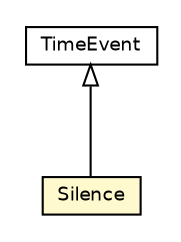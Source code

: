 #!/usr/local/bin/dot
#
# Class diagram 
# Generated by UMLGraph version R5_6-24-gf6e263 (http://www.umlgraph.org/)
#

digraph G {
	edge [fontname="Helvetica",fontsize=10,labelfontname="Helvetica",labelfontsize=10];
	node [fontname="Helvetica",fontsize=10,shape=plaintext];
	nodesep=0.25;
	ranksep=0.5;
	// com.rockhoppertech.music.series.time.TimeEvent
	c9772 [label=<<table title="com.rockhoppertech.music.series.time.TimeEvent" border="0" cellborder="1" cellspacing="0" cellpadding="2" port="p" href="./TimeEvent.html">
		<tr><td><table border="0" cellspacing="0" cellpadding="1">
<tr><td align="center" balign="center"> TimeEvent </td></tr>
		</table></td></tr>
		</table>>, URL="./TimeEvent.html", fontname="Helvetica", fontcolor="black", fontsize=9.0];
	// com.rockhoppertech.music.series.time.Silence
	c9775 [label=<<table title="com.rockhoppertech.music.series.time.Silence" border="0" cellborder="1" cellspacing="0" cellpadding="2" port="p" bgcolor="lemonChiffon" href="./Silence.html">
		<tr><td><table border="0" cellspacing="0" cellpadding="1">
<tr><td align="center" balign="center"> Silence </td></tr>
		</table></td></tr>
		</table>>, URL="./Silence.html", fontname="Helvetica", fontcolor="black", fontsize=9.0];
	//com.rockhoppertech.music.series.time.Silence extends com.rockhoppertech.music.series.time.TimeEvent
	c9772:p -> c9775:p [dir=back,arrowtail=empty];
}

